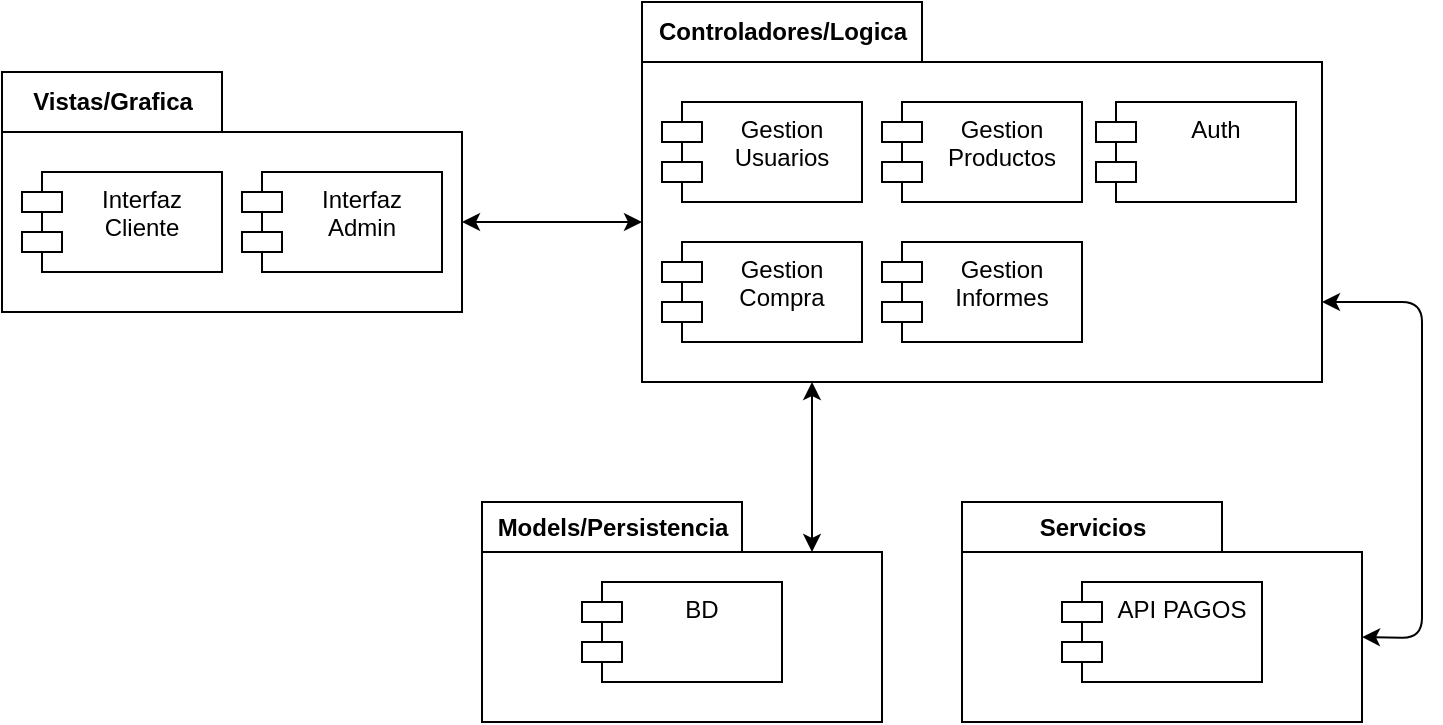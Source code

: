<mxfile version="15.0.4" type="google"><diagram id="5PZ011A4qRxQ4MZPh3FE" name="Página-1"><mxGraphModel dx="914" dy="497" grid="1" gridSize="10" guides="1" tooltips="1" connect="1" arrows="1" fold="1" page="1" pageScale="1" pageWidth="827" pageHeight="1169" math="0" shadow="0"><root><mxCell id="0"/><mxCell id="1" parent="0"/><mxCell id="YHy_zIGx4Jqok4w-4NpM-7" value="Vistas/Grafica" style="shape=folder;fontStyle=1;tabWidth=110;tabHeight=30;tabPosition=left;html=1;boundedLbl=1;labelInHeader=1;container=1;collapsible=0;recursiveResize=0;" parent="1" vertex="1"><mxGeometry x="380" y="65" width="230" height="120" as="geometry"/></mxCell><mxCell id="YHy_zIGx4Jqok4w-4NpM-15" value="Interfaz&#10;Admin" style="shape=module;align=left;spacingLeft=20;align=center;verticalAlign=top;" parent="YHy_zIGx4Jqok4w-4NpM-7" vertex="1"><mxGeometry x="120" y="50" width="100" height="50" as="geometry"/></mxCell><mxCell id="YHy_zIGx4Jqok4w-4NpM-18" value="Interfaz&#10;Cliente" style="shape=module;align=left;spacingLeft=20;align=center;verticalAlign=top;" parent="YHy_zIGx4Jqok4w-4NpM-7" vertex="1"><mxGeometry x="10" y="50" width="100" height="50" as="geometry"/></mxCell><mxCell id="YHy_zIGx4Jqok4w-4NpM-20" value="Controladores/Logica" style="shape=folder;fontStyle=1;tabWidth=140;tabHeight=30;tabPosition=left;html=1;boundedLbl=1;labelInHeader=1;container=1;collapsible=0;recursiveResize=0;" parent="1" vertex="1"><mxGeometry x="700" y="30" width="340" height="190" as="geometry"/></mxCell><mxCell id="YHy_zIGx4Jqok4w-4NpM-22" value="Gestion &#10;Informes" style="shape=module;align=left;spacingLeft=20;align=center;verticalAlign=top;" parent="YHy_zIGx4Jqok4w-4NpM-20" vertex="1"><mxGeometry x="120" y="120" width="100" height="50" as="geometry"/></mxCell><mxCell id="YHy_zIGx4Jqok4w-4NpM-25" value="Auth" style="shape=module;align=left;spacingLeft=20;align=center;verticalAlign=top;" parent="YHy_zIGx4Jqok4w-4NpM-20" vertex="1"><mxGeometry x="227" y="50" width="100" height="50" as="geometry"/></mxCell><mxCell id="YHy_zIGx4Jqok4w-4NpM-30" value="Gestion&#10;Productos" style="shape=module;align=left;spacingLeft=20;align=center;verticalAlign=top;" parent="YHy_zIGx4Jqok4w-4NpM-20" vertex="1"><mxGeometry x="120" y="50" width="100" height="50" as="geometry"/></mxCell><mxCell id="YHy_zIGx4Jqok4w-4NpM-32" value="Gestion&#10;Usuarios" style="shape=module;align=left;spacingLeft=20;align=center;verticalAlign=top;" parent="YHy_zIGx4Jqok4w-4NpM-20" vertex="1"><mxGeometry x="10" y="50" width="100" height="50" as="geometry"/></mxCell><mxCell id="M0EOkEKkHRx5kuTDfv_D-14" value="Gestion&#10;Compra" style="shape=module;align=left;spacingLeft=20;align=center;verticalAlign=top;" parent="YHy_zIGx4Jqok4w-4NpM-20" vertex="1"><mxGeometry x="10" y="120" width="100" height="50" as="geometry"/></mxCell><mxCell id="YHy_zIGx4Jqok4w-4NpM-33" value="Models/Persistencia" style="shape=folder;fontStyle=1;tabWidth=130;tabHeight=25;tabPosition=left;html=1;boundedLbl=1;labelInHeader=1;container=1;collapsible=0;recursiveResize=0;" parent="1" vertex="1"><mxGeometry x="620" y="280" width="200" height="110" as="geometry"/></mxCell><mxCell id="rKtfqS_KBqdf8Ol1ahMb-1" value="BD" style="shape=module;align=left;spacingLeft=20;align=center;verticalAlign=top;" vertex="1" parent="YHy_zIGx4Jqok4w-4NpM-33"><mxGeometry x="50" y="40" width="100" height="50" as="geometry"/></mxCell><mxCell id="huciaisvXi1lvGVyZaBv-1" value="" style="endArrow=classic;html=1;exitX=0;exitY=0;exitDx=0;exitDy=110;exitPerimeter=0;entryX=0;entryY=0;entryDx=230;entryDy=75;entryPerimeter=0;startArrow=classic;startFill=1;" parent="1" source="YHy_zIGx4Jqok4w-4NpM-20" target="YHy_zIGx4Jqok4w-4NpM-7" edge="1"><mxGeometry width="50" height="50" relative="1" as="geometry"><mxPoint x="580" y="340" as="sourcePoint"/><mxPoint x="630" y="290" as="targetPoint"/></mxGeometry></mxCell><mxCell id="huciaisvXi1lvGVyZaBv-2" value="" style="endArrow=classic;html=1;exitX=0;exitY=0;exitDx=165;exitDy=25;exitPerimeter=0;entryX=0.25;entryY=1;entryDx=0;entryDy=0;entryPerimeter=0;startArrow=classic;startFill=1;" parent="1" source="YHy_zIGx4Jqok4w-4NpM-33" target="YHy_zIGx4Jqok4w-4NpM-20" edge="1"><mxGeometry width="50" height="50" relative="1" as="geometry"><mxPoint x="580" y="340" as="sourcePoint"/><mxPoint x="630" y="290" as="targetPoint"/></mxGeometry></mxCell><mxCell id="rKtfqS_KBqdf8Ol1ahMb-2" value="Servicios" style="shape=folder;fontStyle=1;tabWidth=130;tabHeight=25;tabPosition=left;html=1;boundedLbl=1;labelInHeader=1;container=1;collapsible=0;recursiveResize=0;" vertex="1" parent="1"><mxGeometry x="860" y="280" width="200" height="110" as="geometry"/></mxCell><mxCell id="rKtfqS_KBqdf8Ol1ahMb-3" value="API PAGOS" style="shape=module;align=left;spacingLeft=20;align=center;verticalAlign=top;" vertex="1" parent="rKtfqS_KBqdf8Ol1ahMb-2"><mxGeometry x="50" y="40" width="100" height="50" as="geometry"/></mxCell><mxCell id="rKtfqS_KBqdf8Ol1ahMb-4" value="" style="endArrow=classic;html=1;exitX=0;exitY=0;exitDx=200;exitDy=67.5;exitPerimeter=0;entryX=0;entryY=0;entryDx=340;entryDy=150;entryPerimeter=0;startArrow=classic;startFill=1;" edge="1" parent="1" source="rKtfqS_KBqdf8Ol1ahMb-2" target="YHy_zIGx4Jqok4w-4NpM-20"><mxGeometry width="50" height="50" relative="1" as="geometry"><mxPoint x="795" y="315" as="sourcePoint"/><mxPoint x="795" y="230" as="targetPoint"/><Array as="points"><mxPoint x="1090" y="348"/><mxPoint x="1090" y="180"/></Array></mxGeometry></mxCell></root></mxGraphModel></diagram></mxfile>